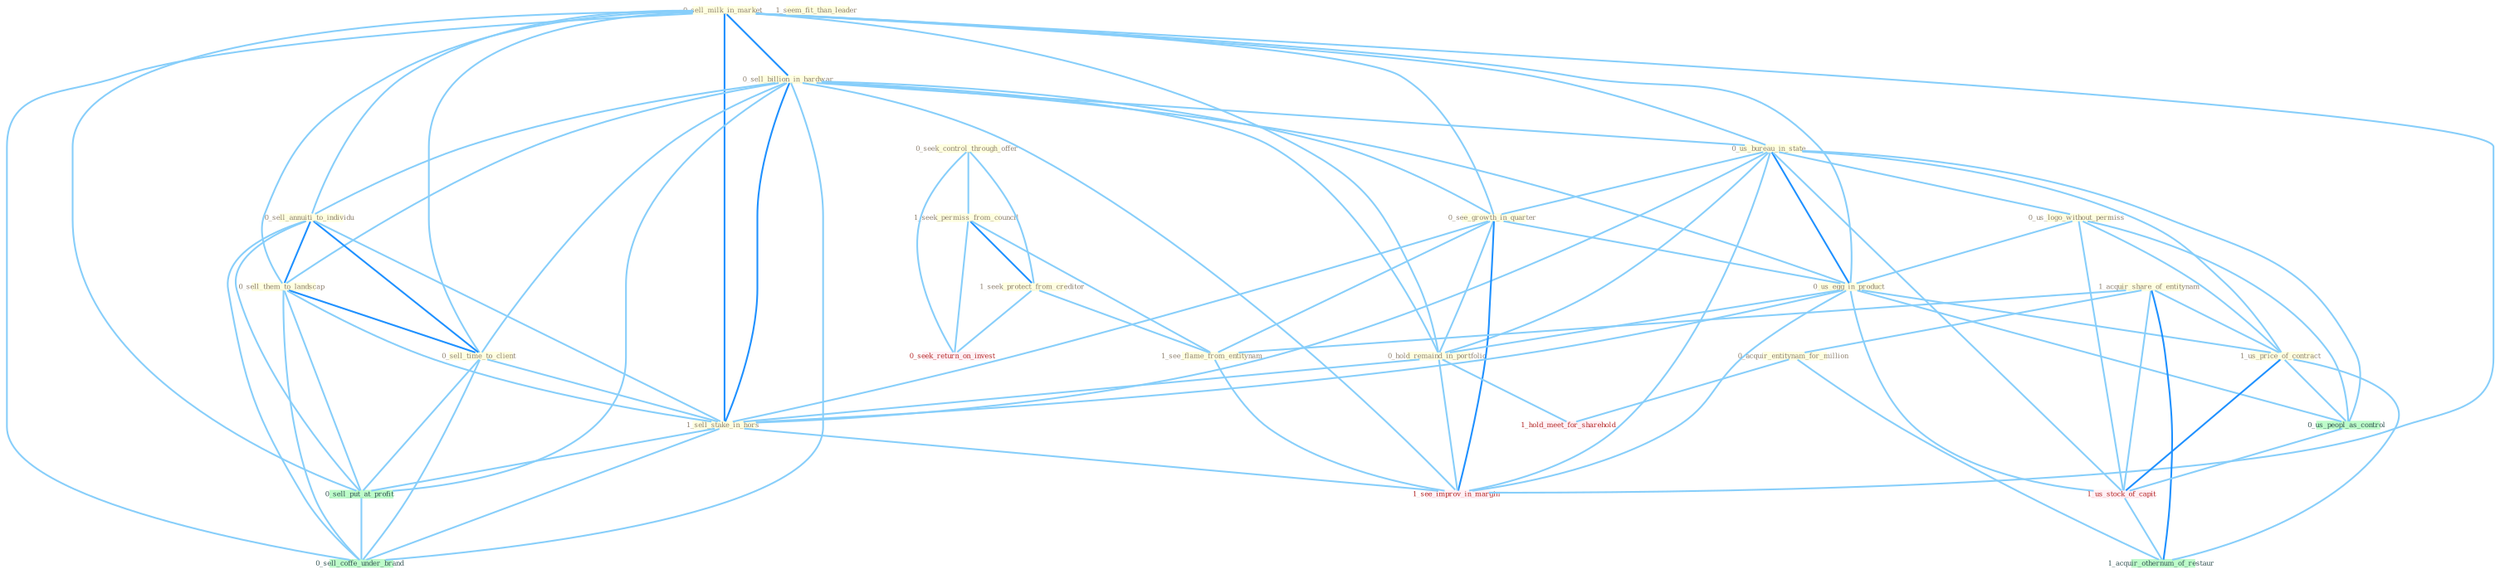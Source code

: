 Graph G{ 
    node
    [shape=polygon,style=filled,width=.5,height=.06,color="#BDFCC9",fixedsize=true,fontsize=4,
    fontcolor="#2f4f4f"];
    {node
    [color="#ffffe0", fontcolor="#8b7d6b"] "0_seek_control_through_offer " "0_sell_milk_in_market " "0_sell_billion_in_hardwar " "0_us_bureau_in_state " "0_us_logo_without_permiss " "1_seek_permiss_from_council " "0_see_growth_in_quarter " "0_us_egg_in_product " "1_acquir_share_of_entitynam " "0_sell_annuiti_to_individu " "0_acquir_entitynam_for_million " "0_sell_them_to_landscap " "1_seek_protect_from_creditor " "1_seem_fit_than_leader " "0_hold_remaind_in_portfolio " "0_sell_time_to_client " "1_see_flame_from_entitynam " "1_us_price_of_contract " "1_sell_stake_in_hors "}
{node [color="#fff0f5", fontcolor="#b22222"] "0_seek_return_on_invest " "1_us_stock_of_capit " "1_see_improv_in_margin " "1_hold_meet_for_sharehold "}
edge [color="#B0E2FF"];

	"0_seek_control_through_offer " -- "1_seek_permiss_from_council " [w="1", color="#87cefa" ];
	"0_seek_control_through_offer " -- "1_seek_protect_from_creditor " [w="1", color="#87cefa" ];
	"0_seek_control_through_offer " -- "0_seek_return_on_invest " [w="1", color="#87cefa" ];
	"0_sell_milk_in_market " -- "0_sell_billion_in_hardwar " [w="2", color="#1e90ff" , len=0.8];
	"0_sell_milk_in_market " -- "0_us_bureau_in_state " [w="1", color="#87cefa" ];
	"0_sell_milk_in_market " -- "0_see_growth_in_quarter " [w="1", color="#87cefa" ];
	"0_sell_milk_in_market " -- "0_us_egg_in_product " [w="1", color="#87cefa" ];
	"0_sell_milk_in_market " -- "0_sell_annuiti_to_individu " [w="1", color="#87cefa" ];
	"0_sell_milk_in_market " -- "0_sell_them_to_landscap " [w="1", color="#87cefa" ];
	"0_sell_milk_in_market " -- "0_hold_remaind_in_portfolio " [w="1", color="#87cefa" ];
	"0_sell_milk_in_market " -- "0_sell_time_to_client " [w="1", color="#87cefa" ];
	"0_sell_milk_in_market " -- "1_sell_stake_in_hors " [w="2", color="#1e90ff" , len=0.8];
	"0_sell_milk_in_market " -- "0_sell_put_at_profit " [w="1", color="#87cefa" ];
	"0_sell_milk_in_market " -- "1_see_improv_in_margin " [w="1", color="#87cefa" ];
	"0_sell_milk_in_market " -- "0_sell_coffe_under_brand " [w="1", color="#87cefa" ];
	"0_sell_billion_in_hardwar " -- "0_us_bureau_in_state " [w="1", color="#87cefa" ];
	"0_sell_billion_in_hardwar " -- "0_see_growth_in_quarter " [w="1", color="#87cefa" ];
	"0_sell_billion_in_hardwar " -- "0_us_egg_in_product " [w="1", color="#87cefa" ];
	"0_sell_billion_in_hardwar " -- "0_sell_annuiti_to_individu " [w="1", color="#87cefa" ];
	"0_sell_billion_in_hardwar " -- "0_sell_them_to_landscap " [w="1", color="#87cefa" ];
	"0_sell_billion_in_hardwar " -- "0_hold_remaind_in_portfolio " [w="1", color="#87cefa" ];
	"0_sell_billion_in_hardwar " -- "0_sell_time_to_client " [w="1", color="#87cefa" ];
	"0_sell_billion_in_hardwar " -- "1_sell_stake_in_hors " [w="2", color="#1e90ff" , len=0.8];
	"0_sell_billion_in_hardwar " -- "0_sell_put_at_profit " [w="1", color="#87cefa" ];
	"0_sell_billion_in_hardwar " -- "1_see_improv_in_margin " [w="1", color="#87cefa" ];
	"0_sell_billion_in_hardwar " -- "0_sell_coffe_under_brand " [w="1", color="#87cefa" ];
	"0_us_bureau_in_state " -- "0_us_logo_without_permiss " [w="1", color="#87cefa" ];
	"0_us_bureau_in_state " -- "0_see_growth_in_quarter " [w="1", color="#87cefa" ];
	"0_us_bureau_in_state " -- "0_us_egg_in_product " [w="2", color="#1e90ff" , len=0.8];
	"0_us_bureau_in_state " -- "0_hold_remaind_in_portfolio " [w="1", color="#87cefa" ];
	"0_us_bureau_in_state " -- "1_us_price_of_contract " [w="1", color="#87cefa" ];
	"0_us_bureau_in_state " -- "1_sell_stake_in_hors " [w="1", color="#87cefa" ];
	"0_us_bureau_in_state " -- "0_us_peopl_as_control " [w="1", color="#87cefa" ];
	"0_us_bureau_in_state " -- "1_us_stock_of_capit " [w="1", color="#87cefa" ];
	"0_us_bureau_in_state " -- "1_see_improv_in_margin " [w="1", color="#87cefa" ];
	"0_us_logo_without_permiss " -- "0_us_egg_in_product " [w="1", color="#87cefa" ];
	"0_us_logo_without_permiss " -- "1_us_price_of_contract " [w="1", color="#87cefa" ];
	"0_us_logo_without_permiss " -- "0_us_peopl_as_control " [w="1", color="#87cefa" ];
	"0_us_logo_without_permiss " -- "1_us_stock_of_capit " [w="1", color="#87cefa" ];
	"1_seek_permiss_from_council " -- "1_seek_protect_from_creditor " [w="2", color="#1e90ff" , len=0.8];
	"1_seek_permiss_from_council " -- "1_see_flame_from_entitynam " [w="1", color="#87cefa" ];
	"1_seek_permiss_from_council " -- "0_seek_return_on_invest " [w="1", color="#87cefa" ];
	"0_see_growth_in_quarter " -- "0_us_egg_in_product " [w="1", color="#87cefa" ];
	"0_see_growth_in_quarter " -- "0_hold_remaind_in_portfolio " [w="1", color="#87cefa" ];
	"0_see_growth_in_quarter " -- "1_see_flame_from_entitynam " [w="1", color="#87cefa" ];
	"0_see_growth_in_quarter " -- "1_sell_stake_in_hors " [w="1", color="#87cefa" ];
	"0_see_growth_in_quarter " -- "1_see_improv_in_margin " [w="2", color="#1e90ff" , len=0.8];
	"0_us_egg_in_product " -- "0_hold_remaind_in_portfolio " [w="1", color="#87cefa" ];
	"0_us_egg_in_product " -- "1_us_price_of_contract " [w="1", color="#87cefa" ];
	"0_us_egg_in_product " -- "1_sell_stake_in_hors " [w="1", color="#87cefa" ];
	"0_us_egg_in_product " -- "0_us_peopl_as_control " [w="1", color="#87cefa" ];
	"0_us_egg_in_product " -- "1_us_stock_of_capit " [w="1", color="#87cefa" ];
	"0_us_egg_in_product " -- "1_see_improv_in_margin " [w="1", color="#87cefa" ];
	"1_acquir_share_of_entitynam " -- "0_acquir_entitynam_for_million " [w="1", color="#87cefa" ];
	"1_acquir_share_of_entitynam " -- "1_see_flame_from_entitynam " [w="1", color="#87cefa" ];
	"1_acquir_share_of_entitynam " -- "1_us_price_of_contract " [w="1", color="#87cefa" ];
	"1_acquir_share_of_entitynam " -- "1_us_stock_of_capit " [w="1", color="#87cefa" ];
	"1_acquir_share_of_entitynam " -- "1_acquir_othernum_of_restaur " [w="2", color="#1e90ff" , len=0.8];
	"0_sell_annuiti_to_individu " -- "0_sell_them_to_landscap " [w="2", color="#1e90ff" , len=0.8];
	"0_sell_annuiti_to_individu " -- "0_sell_time_to_client " [w="2", color="#1e90ff" , len=0.8];
	"0_sell_annuiti_to_individu " -- "1_sell_stake_in_hors " [w="1", color="#87cefa" ];
	"0_sell_annuiti_to_individu " -- "0_sell_put_at_profit " [w="1", color="#87cefa" ];
	"0_sell_annuiti_to_individu " -- "0_sell_coffe_under_brand " [w="1", color="#87cefa" ];
	"0_acquir_entitynam_for_million " -- "1_hold_meet_for_sharehold " [w="1", color="#87cefa" ];
	"0_acquir_entitynam_for_million " -- "1_acquir_othernum_of_restaur " [w="1", color="#87cefa" ];
	"0_sell_them_to_landscap " -- "0_sell_time_to_client " [w="2", color="#1e90ff" , len=0.8];
	"0_sell_them_to_landscap " -- "1_sell_stake_in_hors " [w="1", color="#87cefa" ];
	"0_sell_them_to_landscap " -- "0_sell_put_at_profit " [w="1", color="#87cefa" ];
	"0_sell_them_to_landscap " -- "0_sell_coffe_under_brand " [w="1", color="#87cefa" ];
	"1_seek_protect_from_creditor " -- "1_see_flame_from_entitynam " [w="1", color="#87cefa" ];
	"1_seek_protect_from_creditor " -- "0_seek_return_on_invest " [w="1", color="#87cefa" ];
	"0_hold_remaind_in_portfolio " -- "1_sell_stake_in_hors " [w="1", color="#87cefa" ];
	"0_hold_remaind_in_portfolio " -- "1_see_improv_in_margin " [w="1", color="#87cefa" ];
	"0_hold_remaind_in_portfolio " -- "1_hold_meet_for_sharehold " [w="1", color="#87cefa" ];
	"0_sell_time_to_client " -- "1_sell_stake_in_hors " [w="1", color="#87cefa" ];
	"0_sell_time_to_client " -- "0_sell_put_at_profit " [w="1", color="#87cefa" ];
	"0_sell_time_to_client " -- "0_sell_coffe_under_brand " [w="1", color="#87cefa" ];
	"1_see_flame_from_entitynam " -- "1_see_improv_in_margin " [w="1", color="#87cefa" ];
	"1_us_price_of_contract " -- "0_us_peopl_as_control " [w="1", color="#87cefa" ];
	"1_us_price_of_contract " -- "1_us_stock_of_capit " [w="2", color="#1e90ff" , len=0.8];
	"1_us_price_of_contract " -- "1_acquir_othernum_of_restaur " [w="1", color="#87cefa" ];
	"1_sell_stake_in_hors " -- "0_sell_put_at_profit " [w="1", color="#87cefa" ];
	"1_sell_stake_in_hors " -- "1_see_improv_in_margin " [w="1", color="#87cefa" ];
	"1_sell_stake_in_hors " -- "0_sell_coffe_under_brand " [w="1", color="#87cefa" ];
	"0_us_peopl_as_control " -- "1_us_stock_of_capit " [w="1", color="#87cefa" ];
	"0_sell_put_at_profit " -- "0_sell_coffe_under_brand " [w="1", color="#87cefa" ];
	"1_us_stock_of_capit " -- "1_acquir_othernum_of_restaur " [w="1", color="#87cefa" ];
}